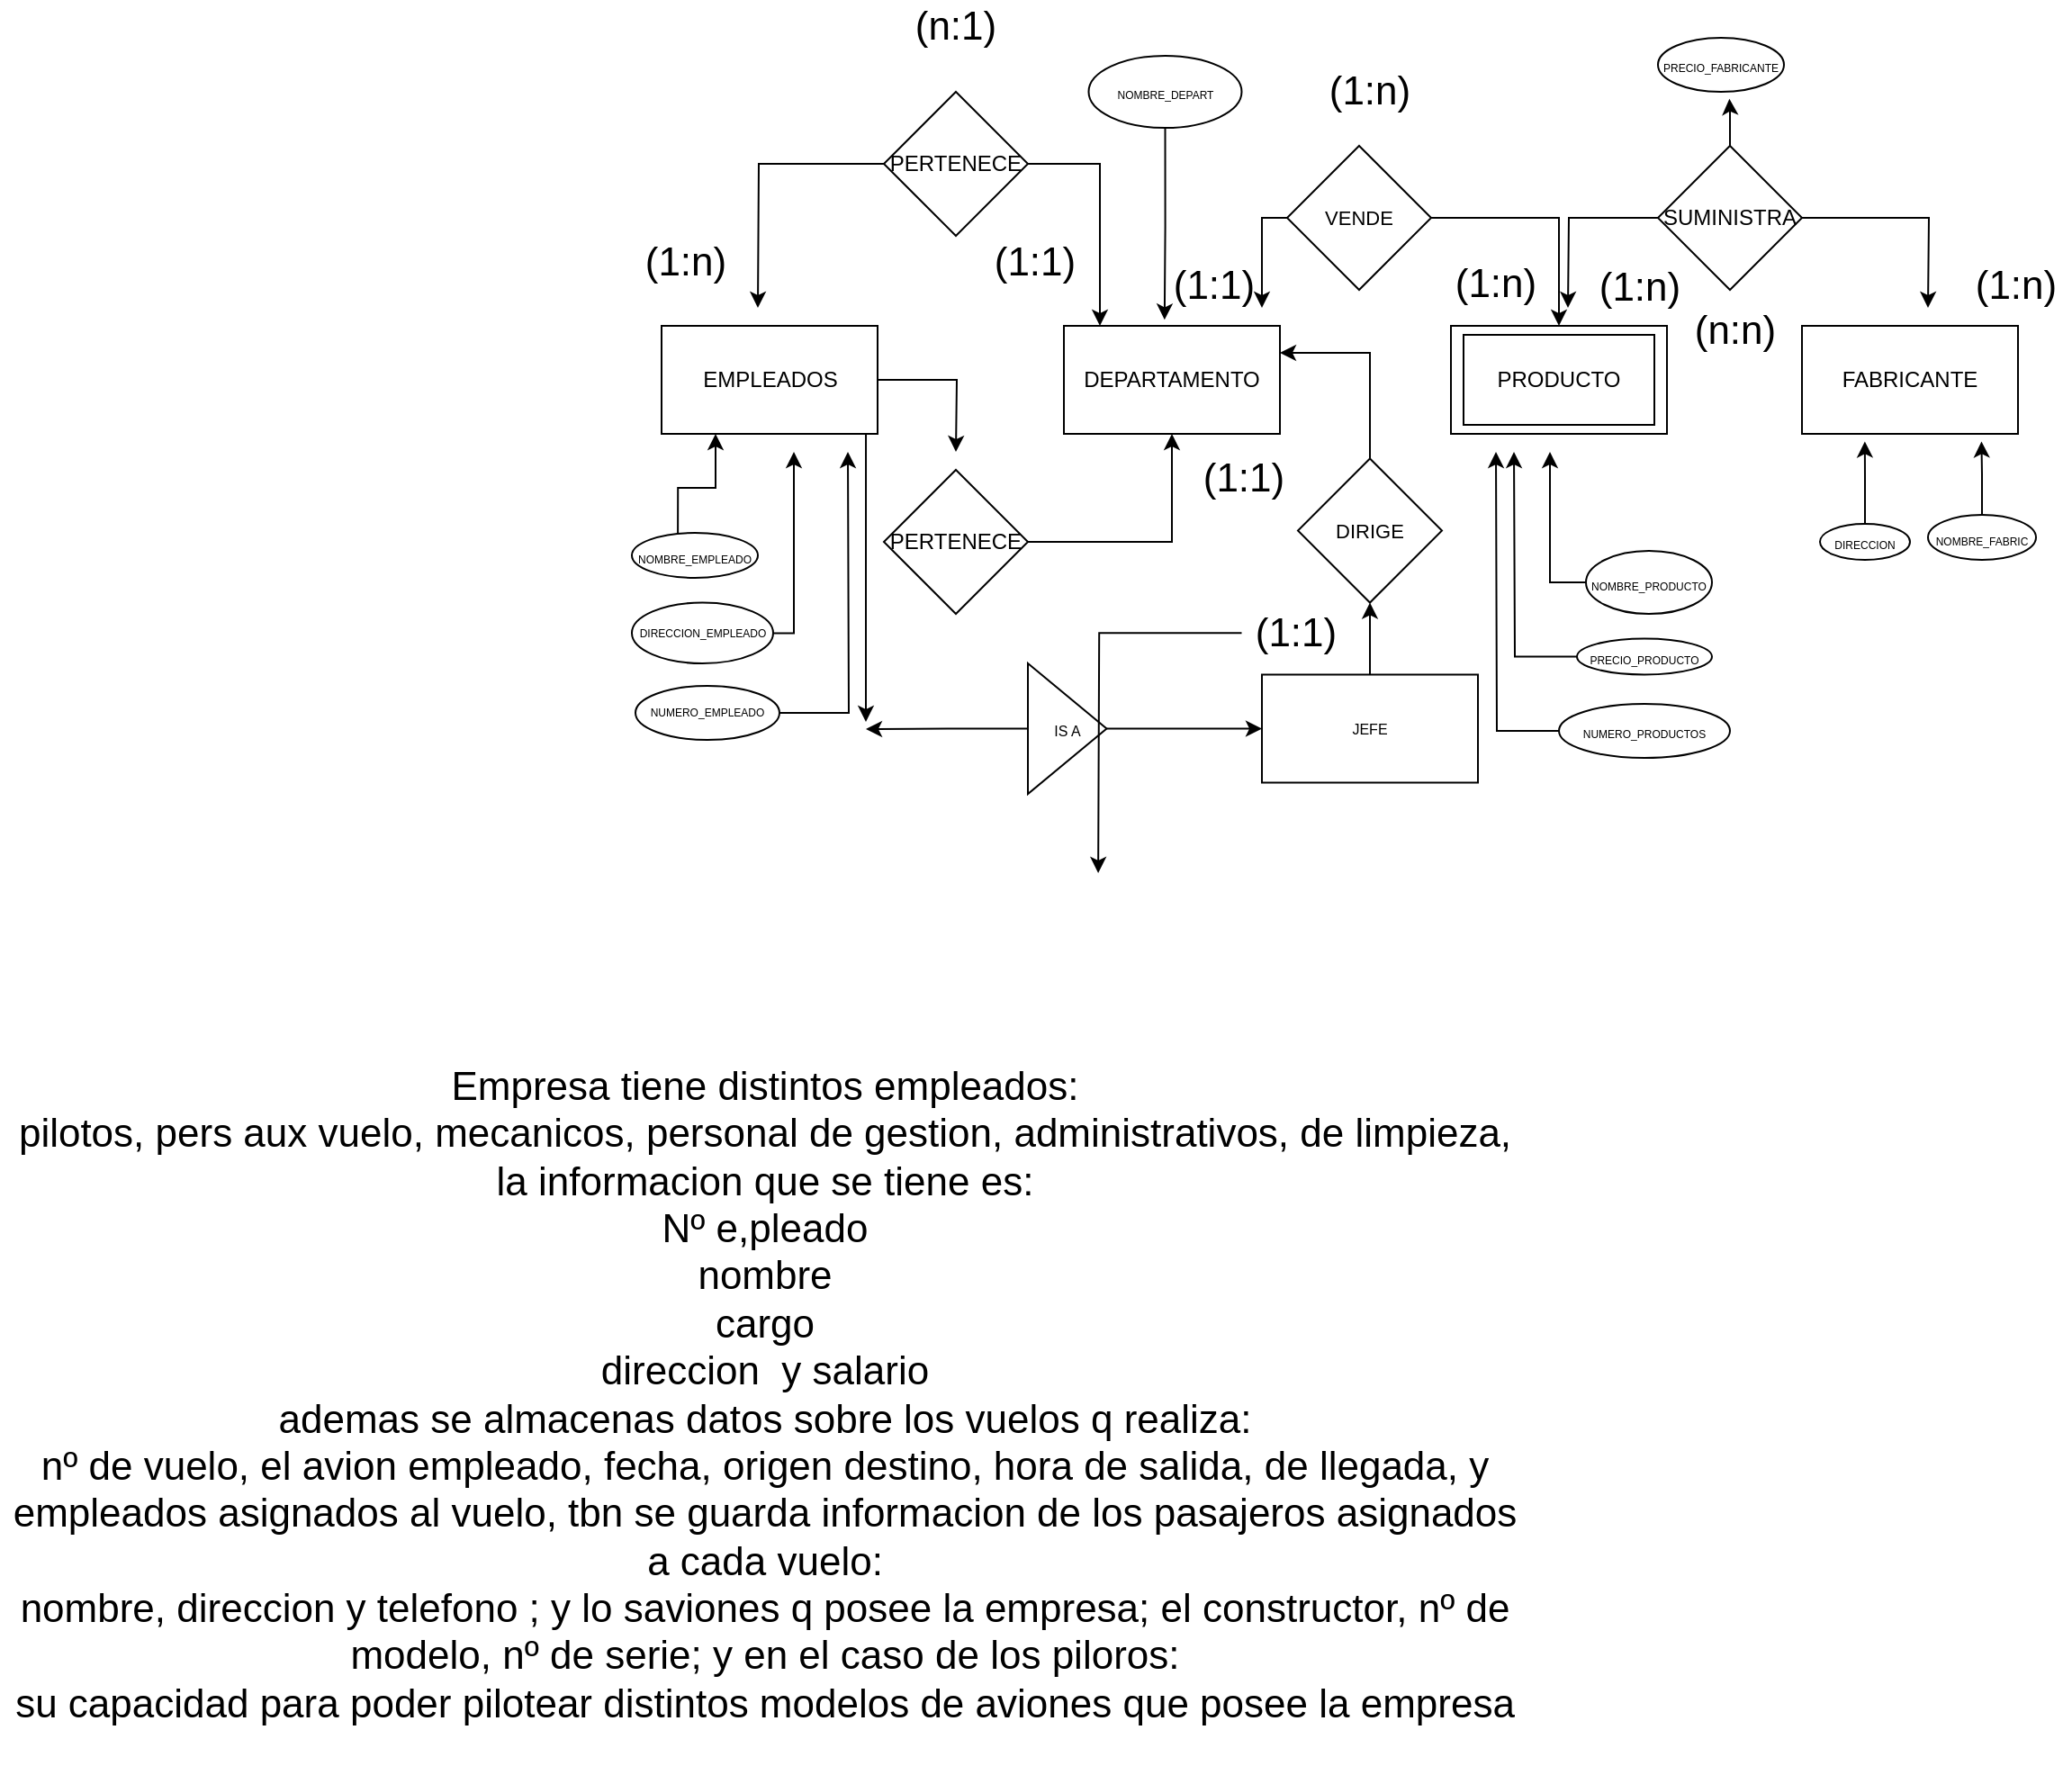 <mxfile version="20.4.0" type="device"><diagram id="HBQh_kcUFjQpf1xrX2G0" name="Página-1"><mxGraphModel dx="1653" dy="925" grid="1" gridSize="10" guides="1" tooltips="1" connect="1" arrows="1" fold="1" page="1" pageScale="1" pageWidth="1654" pageHeight="2336" math="0" shadow="0"><root><mxCell id="0"/><mxCell id="1" parent="0"/><mxCell id="_9IlHvo7cIfk_ryfh2om-39" style="edgeStyle=orthogonalEdgeStyle;rounded=0;orthogonalLoop=1;jettySize=auto;html=1;" parent="1" source="_9IlHvo7cIfk_ryfh2om-2" edge="1"><mxGeometry relative="1" as="geometry"><mxPoint x="561" y="566" as="targetPoint"/></mxGeometry></mxCell><mxCell id="_9IlHvo7cIfk_ryfh2om-44" style="edgeStyle=orthogonalEdgeStyle;rounded=0;orthogonalLoop=1;jettySize=auto;html=1;fontSize=8;exitX=0.946;exitY=1;exitDx=0;exitDy=0;exitPerimeter=0;" parent="1" source="_9IlHvo7cIfk_ryfh2om-2" edge="1"><mxGeometry relative="1" as="geometry"><mxPoint x="511" y="716" as="targetPoint"/><mxPoint x="501" y="566" as="sourcePoint"/></mxGeometry></mxCell><mxCell id="_9IlHvo7cIfk_ryfh2om-2" value="EMPLEADOS" style="rounded=0;whiteSpace=wrap;html=1;" parent="1" vertex="1"><mxGeometry x="397.5" y="496" width="120" height="60" as="geometry"/></mxCell><mxCell id="_9IlHvo7cIfk_ryfh2om-3" value="DEPARTAMENTO" style="rounded=0;whiteSpace=wrap;html=1;" parent="1" vertex="1"><mxGeometry x="621" y="496" width="120" height="60" as="geometry"/></mxCell><mxCell id="_9IlHvo7cIfk_ryfh2om-4" value="PRODUCTO" style="rounded=0;whiteSpace=wrap;html=1;strokeWidth=1;" parent="1" vertex="1"><mxGeometry x="836" y="496" width="120" height="60" as="geometry"/></mxCell><mxCell id="_9IlHvo7cIfk_ryfh2om-5" value="FABRICANTE" style="rounded=0;whiteSpace=wrap;html=1;" parent="1" vertex="1"><mxGeometry x="1031" y="496" width="120" height="60" as="geometry"/></mxCell><mxCell id="_9IlHvo7cIfk_ryfh2om-48" style="edgeStyle=orthogonalEdgeStyle;rounded=0;orthogonalLoop=1;jettySize=auto;html=1;entryX=0.25;entryY=1;entryDx=0;entryDy=0;fontSize=6;exitX=0.365;exitY=0.065;exitDx=0;exitDy=0;exitPerimeter=0;" parent="1" source="_9IlHvo7cIfk_ryfh2om-12" target="_9IlHvo7cIfk_ryfh2om-2" edge="1"><mxGeometry relative="1" as="geometry"><Array as="points"><mxPoint x="407" y="586"/><mxPoint x="428" y="586"/></Array></mxGeometry></mxCell><mxCell id="_9IlHvo7cIfk_ryfh2om-12" value="&lt;font style=&quot;font-size: 6px;&quot;&gt;NOMBRE_EMPLEADO&lt;/font&gt;" style="ellipse;whiteSpace=wrap;html=1;" parent="1" vertex="1"><mxGeometry x="381" y="611" width="70" height="25" as="geometry"/></mxCell><mxCell id="_9IlHvo7cIfk_ryfh2om-62" style="edgeStyle=orthogonalEdgeStyle;rounded=0;orthogonalLoop=1;jettySize=auto;html=1;entryX=0.831;entryY=1.07;entryDx=0;entryDy=0;entryPerimeter=0;fontSize=6;" parent="1" source="_9IlHvo7cIfk_ryfh2om-16" target="_9IlHvo7cIfk_ryfh2om-5" edge="1"><mxGeometry relative="1" as="geometry"/></mxCell><mxCell id="_9IlHvo7cIfk_ryfh2om-16" value="&lt;font style=&quot;font-size: 6px;&quot;&gt;NOMBRE_FABRIC&lt;/font&gt;" style="ellipse;whiteSpace=wrap;html=1;" parent="1" vertex="1"><mxGeometry x="1101" y="601" width="60" height="25" as="geometry"/></mxCell><mxCell id="_9IlHvo7cIfk_ryfh2om-66" style="edgeStyle=orthogonalEdgeStyle;rounded=0;orthogonalLoop=1;jettySize=auto;html=1;fontSize=6;" parent="1" source="_9IlHvo7cIfk_ryfh2om-18" edge="1"><mxGeometry relative="1" as="geometry"><mxPoint x="871" y="566.0" as="targetPoint"/></mxGeometry></mxCell><mxCell id="_9IlHvo7cIfk_ryfh2om-18" value="&lt;font style=&quot;font-size: 6px;&quot;&gt;PRECIO_PRODUCTO&lt;/font&gt;" style="ellipse;whiteSpace=wrap;html=1;" parent="1" vertex="1"><mxGeometry x="906" y="669.75" width="75" height="20" as="geometry"/></mxCell><mxCell id="_9IlHvo7cIfk_ryfh2om-67" style="edgeStyle=orthogonalEdgeStyle;rounded=0;orthogonalLoop=1;jettySize=auto;html=1;fontSize=6;" parent="1" source="_9IlHvo7cIfk_ryfh2om-19" edge="1"><mxGeometry relative="1" as="geometry"><mxPoint x="861" y="566.0" as="targetPoint"/></mxGeometry></mxCell><mxCell id="_9IlHvo7cIfk_ryfh2om-19" value="&lt;font style=&quot;font-size: 6px;&quot;&gt;NUMERO_PRODUCTOS&lt;/font&gt;" style="ellipse;whiteSpace=wrap;html=1;" parent="1" vertex="1"><mxGeometry x="896" y="706" width="95" height="30" as="geometry"/></mxCell><mxCell id="_9IlHvo7cIfk_ryfh2om-61" style="edgeStyle=orthogonalEdgeStyle;rounded=0;orthogonalLoop=1;jettySize=auto;html=1;entryX=0.291;entryY=1.07;entryDx=0;entryDy=0;entryPerimeter=0;fontSize=6;" parent="1" source="_9IlHvo7cIfk_ryfh2om-20" target="_9IlHvo7cIfk_ryfh2om-5" edge="1"><mxGeometry relative="1" as="geometry"/></mxCell><mxCell id="_9IlHvo7cIfk_ryfh2om-20" value="&lt;span style=&quot;font-size: 6px;&quot;&gt;DIRECCION&lt;/span&gt;" style="ellipse;whiteSpace=wrap;html=1;" parent="1" vertex="1"><mxGeometry x="1041" y="606" width="50" height="20" as="geometry"/></mxCell><mxCell id="_9IlHvo7cIfk_ryfh2om-24" value="&lt;font style=&quot;font-size: 6px;&quot;&gt;PRECIO_FABRICANTE&lt;/font&gt;" style="ellipse;whiteSpace=wrap;html=1;" parent="1" vertex="1"><mxGeometry x="951" y="336" width="70" height="30" as="geometry"/></mxCell><mxCell id="_9IlHvo7cIfk_ryfh2om-64" style="edgeStyle=orthogonalEdgeStyle;rounded=0;orthogonalLoop=1;jettySize=auto;html=1;entryX=0.466;entryY=-0.056;entryDx=0;entryDy=0;entryPerimeter=0;fontSize=6;" parent="1" source="_9IlHvo7cIfk_ryfh2om-25" target="_9IlHvo7cIfk_ryfh2om-3" edge="1"><mxGeometry relative="1" as="geometry"/></mxCell><mxCell id="_9IlHvo7cIfk_ryfh2om-25" value="&lt;font style=&quot;font-size: 6px;&quot;&gt;NOMBRE_DEPART&lt;/font&gt;" style="ellipse;whiteSpace=wrap;html=1;" parent="1" vertex="1"><mxGeometry x="634.75" y="346" width="85" height="40" as="geometry"/></mxCell><mxCell id="_9IlHvo7cIfk_ryfh2om-30" style="edgeStyle=orthogonalEdgeStyle;rounded=0;orthogonalLoop=1;jettySize=auto;html=1;" parent="1" source="_9IlHvo7cIfk_ryfh2om-29" edge="1"><mxGeometry relative="1" as="geometry"><mxPoint x="451" y="486" as="targetPoint"/></mxGeometry></mxCell><mxCell id="_9IlHvo7cIfk_ryfh2om-32" style="edgeStyle=orthogonalEdgeStyle;rounded=0;orthogonalLoop=1;jettySize=auto;html=1;" parent="1" source="_9IlHvo7cIfk_ryfh2om-29" edge="1"><mxGeometry relative="1" as="geometry"><mxPoint x="641" y="496" as="targetPoint"/><Array as="points"><mxPoint x="641" y="406"/><mxPoint x="641" y="486"/></Array></mxGeometry></mxCell><mxCell id="_9IlHvo7cIfk_ryfh2om-29" value="PERTENECE" style="rhombus;whiteSpace=wrap;html=1;" parent="1" vertex="1"><mxGeometry x="521" y="366" width="80" height="80" as="geometry"/></mxCell><mxCell id="_9IlHvo7cIfk_ryfh2om-35" style="edgeStyle=orthogonalEdgeStyle;rounded=0;orthogonalLoop=1;jettySize=auto;html=1;" parent="1" source="_9IlHvo7cIfk_ryfh2om-34" edge="1"><mxGeometry relative="1" as="geometry"><mxPoint x="901" y="486" as="targetPoint"/></mxGeometry></mxCell><mxCell id="_9IlHvo7cIfk_ryfh2om-36" style="edgeStyle=orthogonalEdgeStyle;rounded=0;orthogonalLoop=1;jettySize=auto;html=1;" parent="1" source="_9IlHvo7cIfk_ryfh2om-34" edge="1"><mxGeometry relative="1" as="geometry"><mxPoint x="1101" y="486" as="targetPoint"/></mxGeometry></mxCell><mxCell id="_9IlHvo7cIfk_ryfh2om-63" style="edgeStyle=orthogonalEdgeStyle;rounded=0;orthogonalLoop=1;jettySize=auto;html=1;entryX=0.567;entryY=1.129;entryDx=0;entryDy=0;entryPerimeter=0;fontSize=6;" parent="1" source="_9IlHvo7cIfk_ryfh2om-34" target="_9IlHvo7cIfk_ryfh2om-24" edge="1"><mxGeometry relative="1" as="geometry"/></mxCell><mxCell id="_9IlHvo7cIfk_ryfh2om-34" value="SUMINISTRA" style="rhombus;whiteSpace=wrap;html=1;" parent="1" vertex="1"><mxGeometry x="951" y="396" width="80" height="80" as="geometry"/></mxCell><mxCell id="_9IlHvo7cIfk_ryfh2om-40" style="edgeStyle=orthogonalEdgeStyle;rounded=0;orthogonalLoop=1;jettySize=auto;html=1;" parent="1" source="_9IlHvo7cIfk_ryfh2om-37" target="_9IlHvo7cIfk_ryfh2om-3" edge="1"><mxGeometry relative="1" as="geometry"/></mxCell><mxCell id="_9IlHvo7cIfk_ryfh2om-37" value="PERTENECE" style="rhombus;whiteSpace=wrap;html=1;" parent="1" vertex="1"><mxGeometry x="521" y="576" width="80" height="80" as="geometry"/></mxCell><mxCell id="_9IlHvo7cIfk_ryfh2om-45" style="edgeStyle=orthogonalEdgeStyle;rounded=0;orthogonalLoop=1;jettySize=auto;html=1;fontSize=8;" parent="1" source="_9IlHvo7cIfk_ryfh2om-41" edge="1"><mxGeometry relative="1" as="geometry"><mxPoint x="511" y="720" as="targetPoint"/></mxGeometry></mxCell><mxCell id="_9IlHvo7cIfk_ryfh2om-47" style="edgeStyle=orthogonalEdgeStyle;rounded=0;orthogonalLoop=1;jettySize=auto;html=1;entryX=0;entryY=0.5;entryDx=0;entryDy=0;fontSize=8;" parent="1" source="_9IlHvo7cIfk_ryfh2om-41" target="_9IlHvo7cIfk_ryfh2om-46" edge="1"><mxGeometry relative="1" as="geometry"/></mxCell><mxCell id="_9IlHvo7cIfk_ryfh2om-41" value="&lt;font style=&quot;font-size: 8px;&quot;&gt;IS A&lt;/font&gt;" style="triangle;whiteSpace=wrap;html=1;rotation=0;" parent="1" vertex="1"><mxGeometry x="601" y="683.5" width="43.75" height="72.5" as="geometry"/></mxCell><mxCell id="_9IlHvo7cIfk_ryfh2om-54" style="edgeStyle=orthogonalEdgeStyle;rounded=0;orthogonalLoop=1;jettySize=auto;html=1;fontSize=11;" parent="1" source="_9IlHvo7cIfk_ryfh2om-46" target="_9IlHvo7cIfk_ryfh2om-53" edge="1"><mxGeometry relative="1" as="geometry"/></mxCell><mxCell id="_9IlHvo7cIfk_ryfh2om-46" value="JEFE" style="rounded=0;whiteSpace=wrap;html=1;fontSize=8;" parent="1" vertex="1"><mxGeometry x="731" y="689.75" width="120" height="60" as="geometry"/></mxCell><mxCell id="_9IlHvo7cIfk_ryfh2om-50" style="edgeStyle=orthogonalEdgeStyle;rounded=0;orthogonalLoop=1;jettySize=auto;html=1;fontSize=6;" parent="1" source="_9IlHvo7cIfk_ryfh2om-49" edge="1"><mxGeometry relative="1" as="geometry"><mxPoint x="471" y="566.0" as="targetPoint"/><Array as="points"><mxPoint x="471" y="667"/></Array></mxGeometry></mxCell><mxCell id="_9IlHvo7cIfk_ryfh2om-49" value="DIRECCION_EMPLEADO" style="ellipse;whiteSpace=wrap;html=1;fontSize=6;" parent="1" vertex="1"><mxGeometry x="381" y="649.75" width="78.5" height="33.75" as="geometry"/></mxCell><mxCell id="_9IlHvo7cIfk_ryfh2om-52" style="edgeStyle=orthogonalEdgeStyle;rounded=0;orthogonalLoop=1;jettySize=auto;html=1;fontSize=6;" parent="1" source="_9IlHvo7cIfk_ryfh2om-51" edge="1"><mxGeometry relative="1" as="geometry"><mxPoint x="501" y="566.0" as="targetPoint"/></mxGeometry></mxCell><mxCell id="_9IlHvo7cIfk_ryfh2om-51" value="NUMERO_EMPLEADO" style="ellipse;whiteSpace=wrap;html=1;fontSize=6;" parent="1" vertex="1"><mxGeometry x="383" y="696" width="80" height="30" as="geometry"/></mxCell><mxCell id="_9IlHvo7cIfk_ryfh2om-55" style="edgeStyle=orthogonalEdgeStyle;rounded=0;orthogonalLoop=1;jettySize=auto;html=1;entryX=1;entryY=0.25;entryDx=0;entryDy=0;fontSize=11;" parent="1" source="_9IlHvo7cIfk_ryfh2om-53" target="_9IlHvo7cIfk_ryfh2om-3" edge="1"><mxGeometry relative="1" as="geometry"><Array as="points"><mxPoint x="791" y="511"/></Array></mxGeometry></mxCell><mxCell id="_9IlHvo7cIfk_ryfh2om-53" value="&lt;font style=&quot;font-size: 11px;&quot;&gt;DIRIGE&lt;/font&gt;" style="rhombus;whiteSpace=wrap;html=1;fontSize=6;" parent="1" vertex="1"><mxGeometry x="751" y="569.75" width="80" height="80" as="geometry"/></mxCell><mxCell id="_9IlHvo7cIfk_ryfh2om-57" style="edgeStyle=orthogonalEdgeStyle;rounded=0;orthogonalLoop=1;jettySize=auto;html=1;fontSize=11;" parent="1" source="_9IlHvo7cIfk_ryfh2om-56" edge="1"><mxGeometry relative="1" as="geometry"><mxPoint x="731" y="486" as="targetPoint"/><Array as="points"><mxPoint x="731" y="436"/><mxPoint x="731" y="486"/></Array></mxGeometry></mxCell><mxCell id="_9IlHvo7cIfk_ryfh2om-58" style="edgeStyle=orthogonalEdgeStyle;rounded=0;orthogonalLoop=1;jettySize=auto;html=1;entryX=0.5;entryY=0;entryDx=0;entryDy=0;fontSize=11;" parent="1" source="_9IlHvo7cIfk_ryfh2om-56" target="_9IlHvo7cIfk_ryfh2om-4" edge="1"><mxGeometry relative="1" as="geometry"/></mxCell><mxCell id="_9IlHvo7cIfk_ryfh2om-56" value="VENDE" style="rhombus;whiteSpace=wrap;html=1;fontSize=11;" parent="1" vertex="1"><mxGeometry x="745" y="396" width="80" height="80" as="geometry"/></mxCell><mxCell id="_9IlHvo7cIfk_ryfh2om-65" style="edgeStyle=orthogonalEdgeStyle;rounded=0;orthogonalLoop=1;jettySize=auto;html=1;fontSize=6;" parent="1" source="_9IlHvo7cIfk_ryfh2om-60" edge="1"><mxGeometry relative="1" as="geometry"><mxPoint x="891" y="566.0" as="targetPoint"/></mxGeometry></mxCell><mxCell id="_9IlHvo7cIfk_ryfh2om-60" value="&lt;font style=&quot;font-size: 6px;&quot;&gt;NOMBRE_PRODUCTO&lt;/font&gt;" style="ellipse;whiteSpace=wrap;html=1;strokeWidth=1;fontSize=11;" parent="1" vertex="1"><mxGeometry x="911" y="621" width="70" height="35" as="geometry"/></mxCell><mxCell id="_9IlHvo7cIfk_ryfh2om-68" value="&lt;font style=&quot;font-size: 12px;&quot;&gt;PRODUCTO&lt;/font&gt;" style="rounded=0;whiteSpace=wrap;html=1;strokeWidth=1;fontSize=6;" parent="1" vertex="1"><mxGeometry x="843" y="501" width="106" height="50" as="geometry"/></mxCell><mxCell id="NkDFC3p2yJmhAZDQ3aLt-14" value="&lt;font style=&quot;font-size: 22px;&quot;&gt;(1:n)&lt;/font&gt;" style="text;html=1;strokeColor=none;fillColor=none;align=center;verticalAlign=middle;whiteSpace=wrap;rounded=0;" vertex="1" parent="1"><mxGeometry x="381" y="446" width="60" height="30" as="geometry"/></mxCell><mxCell id="NkDFC3p2yJmhAZDQ3aLt-15" value="(1:1)" style="text;html=1;strokeColor=none;fillColor=none;align=center;verticalAlign=middle;whiteSpace=wrap;rounded=0;fontSize=22;" vertex="1" parent="1"><mxGeometry x="575" y="446" width="60" height="30" as="geometry"/></mxCell><mxCell id="NkDFC3p2yJmhAZDQ3aLt-16" value="(n:1)" style="text;html=1;strokeColor=none;fillColor=none;align=center;verticalAlign=middle;whiteSpace=wrap;rounded=0;fontSize=22;" vertex="1" parent="1"><mxGeometry x="531" y="315" width="60" height="30" as="geometry"/></mxCell><mxCell id="NkDFC3p2yJmhAZDQ3aLt-18" value="" style="edgeStyle=orthogonalEdgeStyle;rounded=0;orthogonalLoop=1;jettySize=auto;html=1;fontSize=22;" edge="1" parent="1" source="NkDFC3p2yJmhAZDQ3aLt-17"><mxGeometry relative="1" as="geometry"><mxPoint x="640.059" y="800" as="targetPoint"/></mxGeometry></mxCell><mxCell id="NkDFC3p2yJmhAZDQ3aLt-17" value="(1:1)" style="text;html=1;strokeColor=none;fillColor=none;align=center;verticalAlign=middle;whiteSpace=wrap;rounded=0;fontSize=22;" vertex="1" parent="1"><mxGeometry x="719.75" y="651.63" width="60" height="30" as="geometry"/></mxCell><mxCell id="NkDFC3p2yJmhAZDQ3aLt-19" value="(1:1)" style="text;html=1;strokeColor=none;fillColor=none;align=center;verticalAlign=middle;whiteSpace=wrap;rounded=0;fontSize=22;" vertex="1" parent="1"><mxGeometry x="691" y="566" width="60" height="30" as="geometry"/></mxCell><mxCell id="NkDFC3p2yJmhAZDQ3aLt-20" value="(1:n)" style="text;html=1;strokeColor=none;fillColor=none;align=center;verticalAlign=middle;whiteSpace=wrap;rounded=0;fontSize=22;" vertex="1" parent="1"><mxGeometry x="911" y="460" width="60" height="30" as="geometry"/></mxCell><mxCell id="NkDFC3p2yJmhAZDQ3aLt-21" value="(1:n)" style="text;html=1;strokeColor=none;fillColor=none;align=center;verticalAlign=middle;whiteSpace=wrap;rounded=0;fontSize=22;" vertex="1" parent="1"><mxGeometry x="1120" y="459" width="60" height="30" as="geometry"/></mxCell><mxCell id="NkDFC3p2yJmhAZDQ3aLt-22" value="(n:n)" style="text;html=1;strokeColor=none;fillColor=none;align=center;verticalAlign=middle;whiteSpace=wrap;rounded=0;fontSize=22;" vertex="1" parent="1"><mxGeometry x="964" y="484" width="60" height="30" as="geometry"/></mxCell><mxCell id="NkDFC3p2yJmhAZDQ3aLt-23" value="(1:1)" style="text;html=1;strokeColor=none;fillColor=none;align=center;verticalAlign=middle;whiteSpace=wrap;rounded=0;fontSize=22;" vertex="1" parent="1"><mxGeometry x="679" y="460" width="51" height="28" as="geometry"/></mxCell><mxCell id="NkDFC3p2yJmhAZDQ3aLt-24" value="(1:n)" style="text;html=1;strokeColor=none;fillColor=none;align=center;verticalAlign=middle;whiteSpace=wrap;rounded=0;fontSize=22;" vertex="1" parent="1"><mxGeometry x="831" y="458" width="60" height="30" as="geometry"/></mxCell><mxCell id="NkDFC3p2yJmhAZDQ3aLt-25" value="(1:n)" style="text;html=1;strokeColor=none;fillColor=none;align=center;verticalAlign=middle;whiteSpace=wrap;rounded=0;fontSize=22;" vertex="1" parent="1"><mxGeometry x="761" y="351" width="60" height="30" as="geometry"/></mxCell><mxCell id="NkDFC3p2yJmhAZDQ3aLt-26" value="Empresa tiene distintos empleados:&lt;br&gt;pilotos, pers aux vuelo, mecanicos, personal de gestion, administrativos, de limpieza, la informacion que se tiene es:&lt;br&gt;Nº e,pleado&lt;br&gt;nombre&lt;br&gt;cargo&lt;br&gt;direccion&amp;nbsp; y salario&lt;br&gt;ademas se almacenas datos sobre los vuelos q realiza:&lt;br&gt;nº de vuelo, el avion empleado, fecha, origen destino, hora de salida, de llegada, y empleados asignados al vuelo, tbn se guarda informacion de los pasajeros asignados a cada vuelo:&lt;br&gt;nombre, direccion y telefono ; y lo saviones q posee la empresa; el constructor, nº de modelo, nº de serie; y en el caso de los piloros:&lt;br&gt;su capacidad para poder pilotear distintos modelos de aviones que posee la empresa" style="text;html=1;strokeColor=none;fillColor=none;align=center;verticalAlign=middle;whiteSpace=wrap;rounded=0;fontSize=22;" vertex="1" parent="1"><mxGeometry x="30" y="880" width="850" height="420" as="geometry"/></mxCell></root></mxGraphModel></diagram></mxfile>